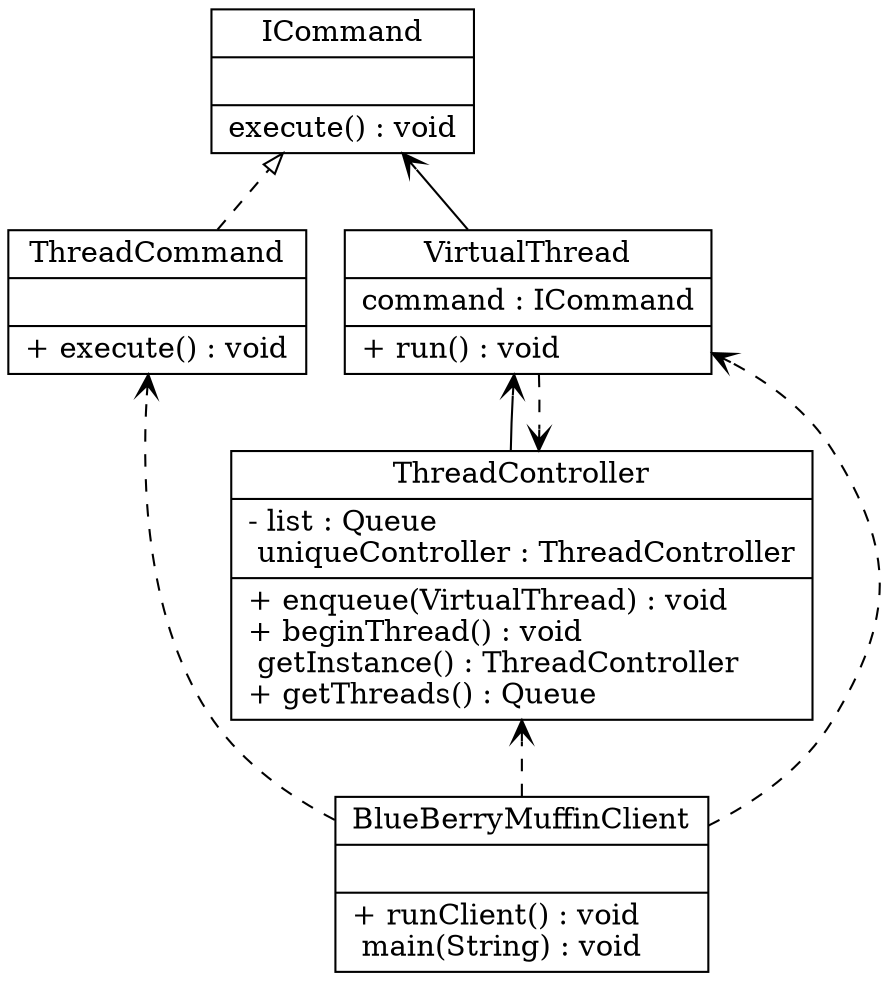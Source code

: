 digraph G{
rankdir=BT;
ICommand [
shape="record",
label = "{ICommand|| execute() : void\l}"
];ThreadCommand [
shape="record",
label = "{ThreadCommand||+ execute() : void\l}"
];ThreadCommand -> ICommand [arrowhead="onormal", style="dashed"];ThreadController [
shape="record",
label = "{ThreadController|- list : Queue\l uniqueController : ThreadController\l|+ enqueue(VirtualThread) : void\l+ beginThread() : void\l getInstance() : ThreadController\l+ getThreads() : Queue\l}"
];ThreadController -> VirtualThread [arrowhead="open", style="solid"];VirtualThread [
shape="record",
label = "{VirtualThread| command : ICommand\l|+ run() : void\l}"
];VirtualThread -> ICommand [arrowhead="open", style="solid"];VirtualThread -> ThreadController [arrowhead="open", style="dashed"];BlueBerryMuffinClient [
shape="record",
label = "{BlueBerryMuffinClient||+ runClient() : void\l main(String) : void\l}"
];BlueBerryMuffinClient -> ThreadCommand [arrowhead="open", style="dashed"];BlueBerryMuffinClient -> VirtualThread [arrowhead="open", style="dashed"];BlueBerryMuffinClient -> ThreadController [arrowhead="open", style="dashed"];}